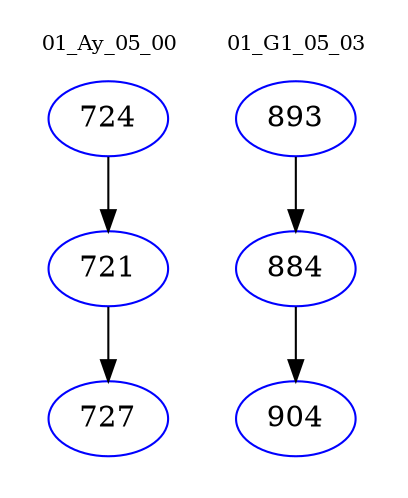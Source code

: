 digraph{
subgraph cluster_0 {
color = white
label = "01_Ay_05_00";
fontsize=10;
T0_724 [label="724", color="blue"]
T0_724 -> T0_721 [color="black"]
T0_721 [label="721", color="blue"]
T0_721 -> T0_727 [color="black"]
T0_727 [label="727", color="blue"]
}
subgraph cluster_1 {
color = white
label = "01_G1_05_03";
fontsize=10;
T1_893 [label="893", color="blue"]
T1_893 -> T1_884 [color="black"]
T1_884 [label="884", color="blue"]
T1_884 -> T1_904 [color="black"]
T1_904 [label="904", color="blue"]
}
}
